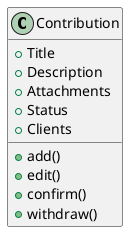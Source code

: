 @startuml

class Contribution {
    +Title
    +Description
    +Attachments
    +Status
    +Clients
    +add()
    +edit()
    +confirm()
    +withdraw()
}

@enduml
